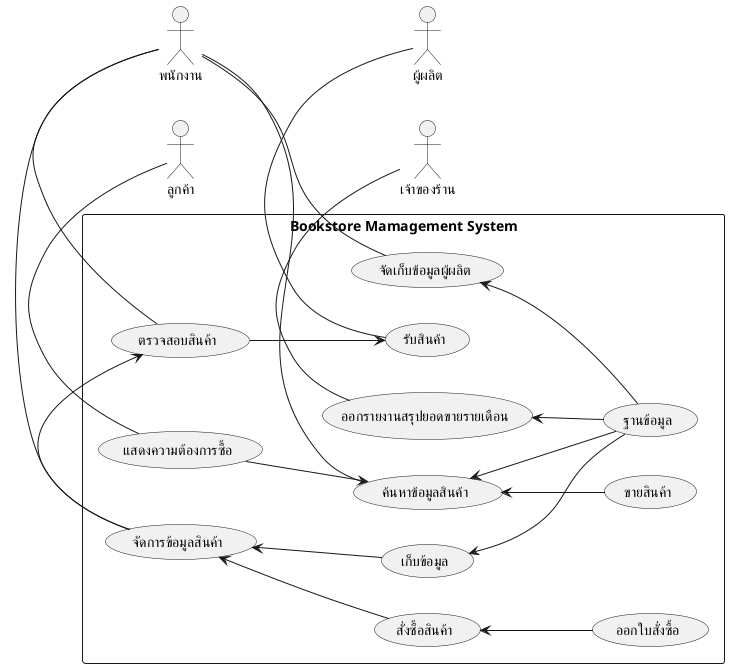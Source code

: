 @startuml "Bookstore Mamagement System"
skinparam packageStyle rectangle
left to right direction
:ผู้ผลิต: as Manufacturer
:เจ้าของร้าน: as Admin
:ลูกค้า: as Customer
:พนักงาน: as Staff
rectangle "Bookstore Mamagement System"{
Staff -right- (จัดการข้อมูลสินค้า)
(จัดการข้อมูลสินค้า) <-- (เก็บข้อมูล)
(เก็บข้อมูล) <-- (ฐานข้อมูล)
Staff -- (จัดเก็บข้อมูลผู้ผลิต)
(จัดเก็บข้อมูลผู้ผลิต) <-- (ฐานข้อมูล)
Admin -left- (ออกรายงานสรุปยอดขายรายเดือน)
(ออกรายงานสรุปยอดขายรายเดือน) <-- (ฐานข้อมูล)
Customer -left- (แสดงความต้องการซื้อ)
Staff -right-(ค้นหาข้อมูลสินค้า)
(แสดงความต้องการซื้อ) --> (ค้นหาข้อมูลสินค้า)
(ค้นหาข้อมูลสินค้า) <-- (ฐานข้อมูล)
(ค้นหาข้อมูลสินค้า) <-- (ขายสินค้า)
(จัดการข้อมูลสินค้า) <-- (สั่งซื้อสินค้า)
(สั่งซื้อสินค้า) <-- (ออกใบสั่งซื้อ)
Manufacturer -right- (รับสินค้า)
Staff -right- (ตรวจสอบสินค้า)
(ตรวจสอบสินค้า) --> (รับสินค้า)
(ตรวจสอบสินค้า) <-left- (จัดการข้อมูลสินค้า)
}
@enduml